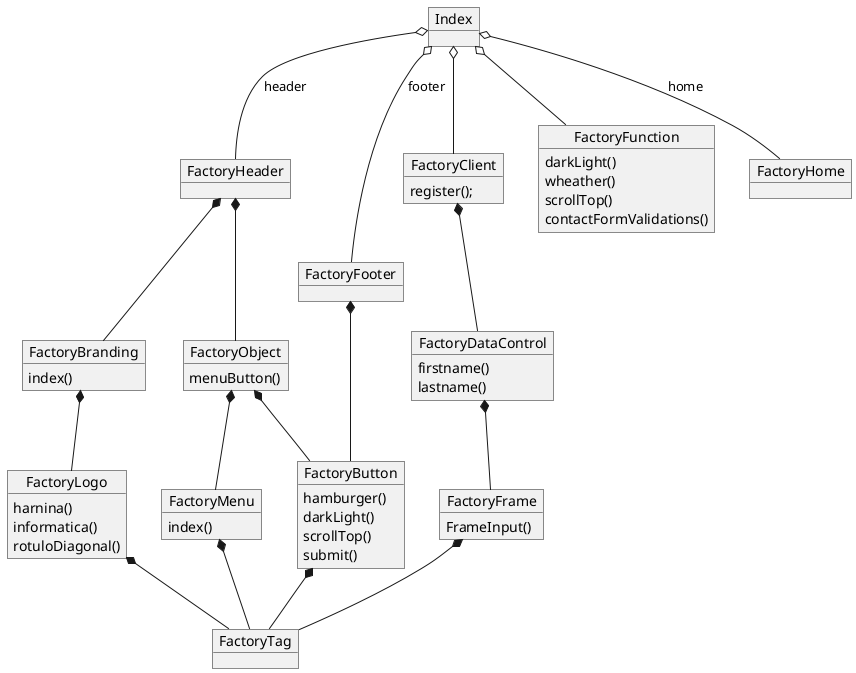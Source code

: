 @startuml factory
object FactoryTag{

}
object FactoryButton{
 hamburger()
 darkLight()
 scrollTop()
 submit()
}
object FactoryObject{
 menuButton()
}
object FactoryBranding{
index()
}
object FactoryLogo{
harnina()
informatica()
rotuloDiagonal()
}
object FactoryMenu{
index()
}
object FactoryFunction{
darkLight()
wheather()
scrollTop()
contactFormValidations()
}

object FactoryHeader{

}
object FactoryFooter{
}
object FactoryHome{
}
object Index{
 
}
object FactoryFrame{
 FrameInput()
}
object FactoryDataControl{
 firstname()
 lastname()
}
object FactoryClient{
 register();
}
FactoryLogo *-- FactoryTag
FactoryButton *-- FactoryTag
FactoryMenu *-- FactoryTag
FactoryFrame *-- FactoryTag
FactoryDataControl *-- FactoryFrame 
FactoryObject *-- FactoryMenu
FactoryClient *-- FactoryDataControl
FactoryObject *-- FactoryButton
FactoryBranding *-- FactoryLogo
FactoryHeader *-- FactoryBranding 

FactoryFooter *-- FactoryButton 
FactoryHeader *-- FactoryObject
Index o-- FactoryHeader : header
Index o-- FactoryFooter : footer
Index o-- FactoryHome : home
Index o-- FactoryFunction
Index o-- FactoryClient
@enduml